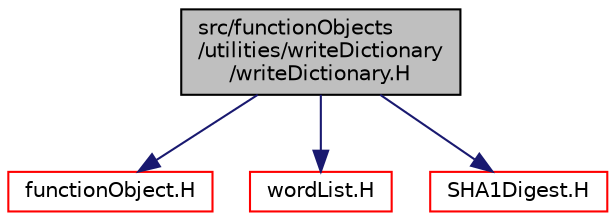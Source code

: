 digraph "src/functionObjects/utilities/writeDictionary/writeDictionary.H"
{
  bgcolor="transparent";
  edge [fontname="Helvetica",fontsize="10",labelfontname="Helvetica",labelfontsize="10"];
  node [fontname="Helvetica",fontsize="10",shape=record];
  Node0 [label="src/functionObjects\l/utilities/writeDictionary\l/writeDictionary.H",height=0.2,width=0.4,color="black", fillcolor="grey75", style="filled", fontcolor="black"];
  Node0 -> Node1 [color="midnightblue",fontsize="10",style="solid",fontname="Helvetica"];
  Node1 [label="functionObject.H",height=0.2,width=0.4,color="red",URL="$a09647.html"];
  Node0 -> Node68 [color="midnightblue",fontsize="10",style="solid",fontname="Helvetica"];
  Node68 [label="wordList.H",height=0.2,width=0.4,color="red",URL="$a13475.html"];
  Node0 -> Node76 [color="midnightblue",fontsize="10",style="solid",fontname="Helvetica"];
  Node76 [label="SHA1Digest.H",height=0.2,width=0.4,color="red",URL="$a13109.html"];
}
